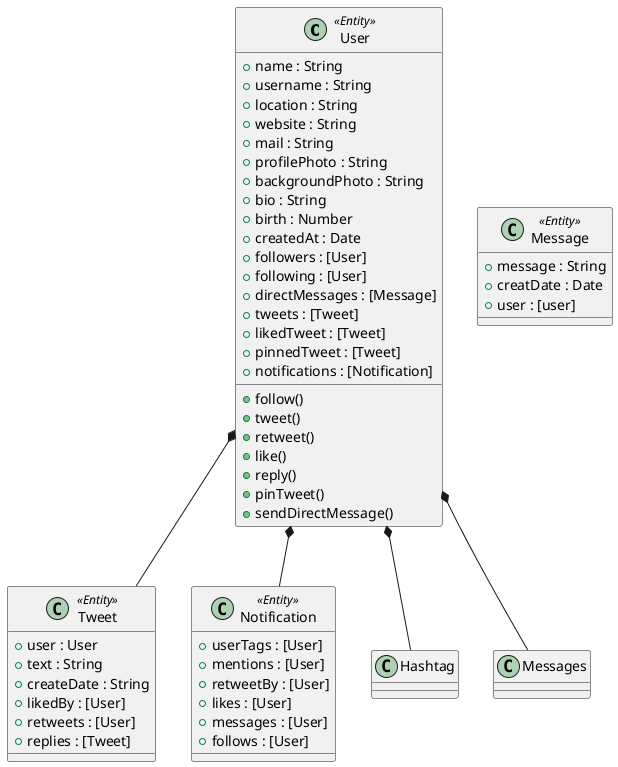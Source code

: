 @startuml "Class Diagram"

class User <<Entity>> {
  + name : String
  + username : String
  + location : String
  + website : String
  + mail : String
  + profilePhoto : String
  + backgroundPhoto : String
  + bio : String
  + birth : Number
  + createdAt : Date
  + followers : [User]
  + following : [User]
  + directMessages : [Message]
  + tweets : [Tweet]
  + likedTweet : [Tweet]
  + pinnedTweet : [Tweet]
  + notifications : [Notification]

  + follow()
  + tweet()
  + retweet()
  + like()
  + reply()
  + pinTweet()
  + sendDirectMessage()
}

class Tweet <<Entity>> {
  + user : User
  + text : String
  + createDate : String
  + likedBy : [User]
  + retweets : [User]
  + replies : [Tweet]
}

Class Notification <<Entity>>  {
  + userTags : [User]
  + mentions : [User]
  + retweetBy : [User]
  + likes : [User]
  + messages : [User]
  + follows : [User]
}

class Message <<Entity>> {
  + message : String
  + creatDate : Date
  + user : [user]
}


User *-- Tweet
User *-- Notification
User *-- Hashtag
User *-- Messages

@enduml
